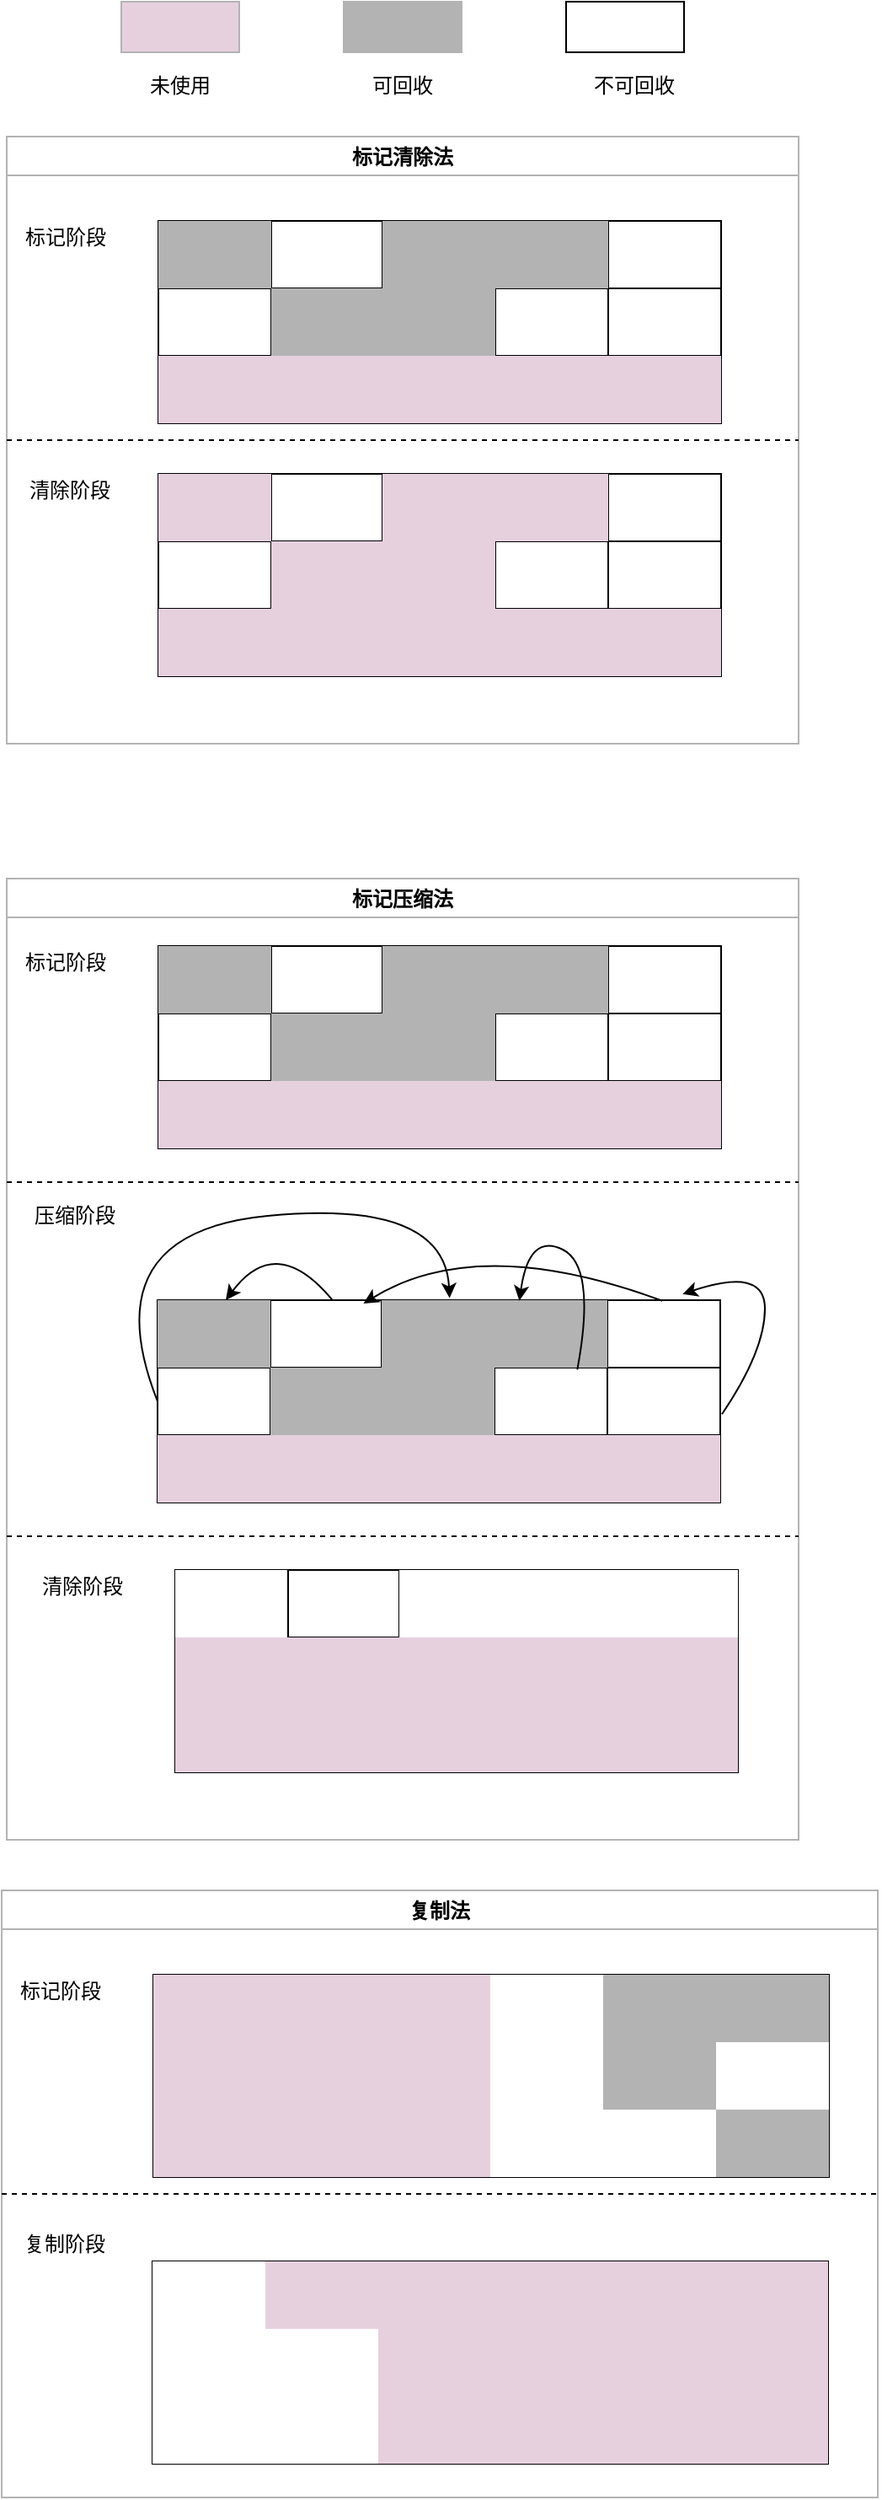 <mxfile version="15.1.3" type="device"><diagram id="C5RBs43oDa-KdzZeNtuy" name="Page-1"><mxGraphModel dx="1024" dy="601" grid="1" gridSize="10" guides="1" tooltips="1" connect="1" arrows="1" fold="1" page="1" pageScale="1" pageWidth="827" pageHeight="1169" background="#ffffff" math="0" shadow="0"><root><mxCell id="WIyWlLk6GJQsqaUBKTNV-0"/><mxCell id="WIyWlLk6GJQsqaUBKTNV-1" parent="WIyWlLk6GJQsqaUBKTNV-0"/><mxCell id="32UBckg7S76wPo5HPS39-0" value="" style="shape=table;html=1;whiteSpace=wrap;startSize=0;container=1;collapsible=0;childLayout=tableLayout;" parent="WIyWlLk6GJQsqaUBKTNV-1" vertex="1"><mxGeometry x="220" y="190" width="334" height="120" as="geometry"/></mxCell><mxCell id="32UBckg7S76wPo5HPS39-1" value="" style="shape=partialRectangle;html=1;whiteSpace=wrap;collapsible=0;dropTarget=0;pointerEvents=0;fillColor=none;top=0;left=0;bottom=0;right=0;points=[[0,0.5],[1,0.5]];portConstraint=eastwest;" parent="32UBckg7S76wPo5HPS39-0" vertex="1"><mxGeometry width="334" height="40" as="geometry"/></mxCell><mxCell id="32UBckg7S76wPo5HPS39-2" value="" style="shape=partialRectangle;html=1;whiteSpace=wrap;connectable=0;top=0;left=0;bottom=0;right=0;overflow=hidden;pointerEvents=1;strokeColor=#666666;fontColor=#333333;fillColor=#B3B3B3;" parent="32UBckg7S76wPo5HPS39-1" vertex="1"><mxGeometry width="67" height="40" as="geometry"/></mxCell><mxCell id="32UBckg7S76wPo5HPS39-3" value="" style="shape=partialRectangle;html=1;whiteSpace=wrap;connectable=0;fillColor=none;top=0;left=0;bottom=0;right=0;overflow=hidden;pointerEvents=1;" parent="32UBckg7S76wPo5HPS39-1" vertex="1"><mxGeometry x="67" width="66" height="40" as="geometry"/></mxCell><mxCell id="32UBckg7S76wPo5HPS39-4" value="" style="shape=partialRectangle;html=1;whiteSpace=wrap;connectable=0;top=0;left=0;bottom=0;right=0;overflow=hidden;pointerEvents=1;fillColor=#B3B3B3;" parent="32UBckg7S76wPo5HPS39-1" vertex="1"><mxGeometry x="133" width="67" height="40" as="geometry"/></mxCell><mxCell id="32UBckg7S76wPo5HPS39-30" style="shape=partialRectangle;html=1;whiteSpace=wrap;connectable=0;top=0;left=0;bottom=0;right=0;overflow=hidden;pointerEvents=1;fillColor=#B3B3B3;" parent="32UBckg7S76wPo5HPS39-1" vertex="1"><mxGeometry x="200" width="67" height="40" as="geometry"/></mxCell><mxCell id="32UBckg7S76wPo5HPS39-27" style="shape=partialRectangle;html=1;whiteSpace=wrap;connectable=0;fillColor=none;top=0;left=0;bottom=0;right=0;overflow=hidden;pointerEvents=1;" parent="32UBckg7S76wPo5HPS39-1" vertex="1"><mxGeometry x="267" width="67" height="40" as="geometry"/></mxCell><mxCell id="32UBckg7S76wPo5HPS39-5" value="" style="shape=partialRectangle;html=1;whiteSpace=wrap;collapsible=0;dropTarget=0;pointerEvents=0;fillColor=none;top=0;left=0;bottom=0;right=0;points=[[0,0.5],[1,0.5]];portConstraint=eastwest;" parent="32UBckg7S76wPo5HPS39-0" vertex="1"><mxGeometry y="40" width="334" height="40" as="geometry"/></mxCell><mxCell id="32UBckg7S76wPo5HPS39-6" value="" style="shape=partialRectangle;html=1;whiteSpace=wrap;connectable=0;fillColor=none;top=0;left=0;bottom=0;right=0;overflow=hidden;pointerEvents=1;" parent="32UBckg7S76wPo5HPS39-5" vertex="1"><mxGeometry width="67" height="40" as="geometry"/></mxCell><mxCell id="32UBckg7S76wPo5HPS39-7" value="" style="shape=partialRectangle;html=1;whiteSpace=wrap;connectable=0;top=0;left=0;bottom=0;right=0;overflow=hidden;pointerEvents=1;fillColor=#B3B3B3;" parent="32UBckg7S76wPo5HPS39-5" vertex="1"><mxGeometry x="67" width="66" height="40" as="geometry"/></mxCell><mxCell id="32UBckg7S76wPo5HPS39-8" value="" style="shape=partialRectangle;html=1;whiteSpace=wrap;connectable=0;top=0;left=0;bottom=0;right=0;overflow=hidden;pointerEvents=1;fillColor=#B3B3B3;" parent="32UBckg7S76wPo5HPS39-5" vertex="1"><mxGeometry x="133" width="67" height="40" as="geometry"/></mxCell><mxCell id="32UBckg7S76wPo5HPS39-31" style="shape=partialRectangle;html=1;whiteSpace=wrap;connectable=0;fillColor=none;top=0;left=0;bottom=0;right=0;overflow=hidden;pointerEvents=1;" parent="32UBckg7S76wPo5HPS39-5" vertex="1"><mxGeometry x="200" width="67" height="40" as="geometry"/></mxCell><mxCell id="32UBckg7S76wPo5HPS39-28" style="shape=partialRectangle;html=1;whiteSpace=wrap;connectable=0;fillColor=none;top=0;left=0;bottom=0;right=0;overflow=hidden;pointerEvents=1;" parent="32UBckg7S76wPo5HPS39-5" vertex="1"><mxGeometry x="267" width="67" height="40" as="geometry"/></mxCell><mxCell id="32UBckg7S76wPo5HPS39-9" value="" style="shape=partialRectangle;html=1;whiteSpace=wrap;collapsible=0;dropTarget=0;pointerEvents=0;fillColor=none;top=0;left=0;bottom=0;right=0;points=[[0,0.5],[1,0.5]];portConstraint=eastwest;" parent="32UBckg7S76wPo5HPS39-0" vertex="1"><mxGeometry y="80" width="334" height="40" as="geometry"/></mxCell><mxCell id="32UBckg7S76wPo5HPS39-10" value="" style="shape=partialRectangle;html=1;whiteSpace=wrap;connectable=0;top=0;left=0;bottom=0;right=0;overflow=hidden;pointerEvents=1;fillColor=#E6D0DE;" parent="32UBckg7S76wPo5HPS39-9" vertex="1"><mxGeometry width="67" height="40" as="geometry"/></mxCell><mxCell id="32UBckg7S76wPo5HPS39-11" value="" style="shape=partialRectangle;html=1;whiteSpace=wrap;connectable=0;top=0;left=0;bottom=0;right=0;overflow=hidden;pointerEvents=1;fillColor=#E6D0DE;" parent="32UBckg7S76wPo5HPS39-9" vertex="1"><mxGeometry x="67" width="66" height="40" as="geometry"/></mxCell><mxCell id="32UBckg7S76wPo5HPS39-12" value="" style="shape=partialRectangle;html=1;whiteSpace=wrap;connectable=0;top=0;left=0;bottom=0;right=0;overflow=hidden;pointerEvents=1;fillColor=#E6D0DE;" parent="32UBckg7S76wPo5HPS39-9" vertex="1"><mxGeometry x="133" width="67" height="40" as="geometry"/></mxCell><mxCell id="32UBckg7S76wPo5HPS39-32" style="shape=partialRectangle;html=1;whiteSpace=wrap;connectable=0;top=0;left=0;bottom=0;right=0;overflow=hidden;pointerEvents=1;fillColor=#E6D0DE;" parent="32UBckg7S76wPo5HPS39-9" vertex="1"><mxGeometry x="200" width="67" height="40" as="geometry"/></mxCell><mxCell id="32UBckg7S76wPo5HPS39-29" style="shape=partialRectangle;html=1;whiteSpace=wrap;connectable=0;top=0;left=0;bottom=0;right=0;overflow=hidden;pointerEvents=1;fillColor=#E6D0DE;" parent="32UBckg7S76wPo5HPS39-9" vertex="1"><mxGeometry x="267" width="67" height="40" as="geometry"/></mxCell><mxCell id="32UBckg7S76wPo5HPS39-40" value="" style="shape=table;html=1;whiteSpace=wrap;startSize=0;container=1;collapsible=0;childLayout=tableLayout;" parent="WIyWlLk6GJQsqaUBKTNV-1" vertex="1"><mxGeometry x="220" y="340" width="334" height="120" as="geometry"/></mxCell><mxCell id="32UBckg7S76wPo5HPS39-41" value="" style="shape=partialRectangle;html=1;whiteSpace=wrap;collapsible=0;dropTarget=0;pointerEvents=0;fillColor=none;top=0;left=0;bottom=0;right=0;points=[[0,0.5],[1,0.5]];portConstraint=eastwest;" parent="32UBckg7S76wPo5HPS39-40" vertex="1"><mxGeometry width="334" height="40" as="geometry"/></mxCell><mxCell id="32UBckg7S76wPo5HPS39-42" value="" style="shape=partialRectangle;html=1;whiteSpace=wrap;connectable=0;top=0;left=0;bottom=0;right=0;overflow=hidden;pointerEvents=1;strokeColor=#9673a6;fillColor=#E6D0DE;" parent="32UBckg7S76wPo5HPS39-41" vertex="1"><mxGeometry width="67" height="40" as="geometry"/></mxCell><mxCell id="32UBckg7S76wPo5HPS39-43" value="" style="shape=partialRectangle;html=1;whiteSpace=wrap;connectable=0;fillColor=none;top=0;left=0;bottom=0;right=0;overflow=hidden;pointerEvents=1;" parent="32UBckg7S76wPo5HPS39-41" vertex="1"><mxGeometry x="67" width="66" height="40" as="geometry"/></mxCell><mxCell id="32UBckg7S76wPo5HPS39-44" value="" style="shape=partialRectangle;html=1;whiteSpace=wrap;connectable=0;top=0;left=0;bottom=0;right=0;overflow=hidden;pointerEvents=1;strokeColor=#9673a6;fillColor=#E6D0DE;" parent="32UBckg7S76wPo5HPS39-41" vertex="1"><mxGeometry x="133" width="67" height="40" as="geometry"/></mxCell><mxCell id="32UBckg7S76wPo5HPS39-45" style="shape=partialRectangle;html=1;whiteSpace=wrap;connectable=0;top=0;left=0;bottom=0;right=0;overflow=hidden;pointerEvents=1;strokeColor=#9673a6;fillColor=#E6D0DE;" parent="32UBckg7S76wPo5HPS39-41" vertex="1"><mxGeometry x="200" width="67" height="40" as="geometry"/></mxCell><mxCell id="32UBckg7S76wPo5HPS39-46" style="shape=partialRectangle;html=1;whiteSpace=wrap;connectable=0;fillColor=none;top=0;left=0;bottom=0;right=0;overflow=hidden;pointerEvents=1;" parent="32UBckg7S76wPo5HPS39-41" vertex="1"><mxGeometry x="267" width="67" height="40" as="geometry"/></mxCell><mxCell id="32UBckg7S76wPo5HPS39-47" value="" style="shape=partialRectangle;html=1;whiteSpace=wrap;collapsible=0;dropTarget=0;pointerEvents=0;fillColor=none;top=0;left=0;bottom=0;right=0;points=[[0,0.5],[1,0.5]];portConstraint=eastwest;" parent="32UBckg7S76wPo5HPS39-40" vertex="1"><mxGeometry y="40" width="334" height="40" as="geometry"/></mxCell><mxCell id="32UBckg7S76wPo5HPS39-48" value="" style="shape=partialRectangle;html=1;whiteSpace=wrap;connectable=0;fillColor=none;top=0;left=0;bottom=0;right=0;overflow=hidden;pointerEvents=1;" parent="32UBckg7S76wPo5HPS39-47" vertex="1"><mxGeometry width="67" height="40" as="geometry"/></mxCell><mxCell id="32UBckg7S76wPo5HPS39-49" value="" style="shape=partialRectangle;html=1;whiteSpace=wrap;connectable=0;top=0;left=0;bottom=0;right=0;overflow=hidden;pointerEvents=1;strokeColor=#9673a6;fillColor=#E6D0DE;" parent="32UBckg7S76wPo5HPS39-47" vertex="1"><mxGeometry x="67" width="66" height="40" as="geometry"/></mxCell><mxCell id="32UBckg7S76wPo5HPS39-50" value="" style="shape=partialRectangle;html=1;whiteSpace=wrap;connectable=0;top=0;left=0;bottom=0;right=0;overflow=hidden;pointerEvents=1;strokeColor=#9673a6;fillColor=#E6D0DE;" parent="32UBckg7S76wPo5HPS39-47" vertex="1"><mxGeometry x="133" width="67" height="40" as="geometry"/></mxCell><mxCell id="32UBckg7S76wPo5HPS39-51" style="shape=partialRectangle;html=1;whiteSpace=wrap;connectable=0;fillColor=none;top=0;left=0;bottom=0;right=0;overflow=hidden;pointerEvents=1;" parent="32UBckg7S76wPo5HPS39-47" vertex="1"><mxGeometry x="200" width="67" height="40" as="geometry"/></mxCell><mxCell id="32UBckg7S76wPo5HPS39-52" style="shape=partialRectangle;html=1;whiteSpace=wrap;connectable=0;fillColor=none;top=0;left=0;bottom=0;right=0;overflow=hidden;pointerEvents=1;" parent="32UBckg7S76wPo5HPS39-47" vertex="1"><mxGeometry x="267" width="67" height="40" as="geometry"/></mxCell><mxCell id="32UBckg7S76wPo5HPS39-53" value="" style="shape=partialRectangle;html=1;whiteSpace=wrap;collapsible=0;dropTarget=0;pointerEvents=0;fillColor=none;top=0;left=0;bottom=0;right=0;points=[[0,0.5],[1,0.5]];portConstraint=eastwest;" parent="32UBckg7S76wPo5HPS39-40" vertex="1"><mxGeometry y="80" width="334" height="40" as="geometry"/></mxCell><mxCell id="32UBckg7S76wPo5HPS39-54" value="" style="shape=partialRectangle;html=1;whiteSpace=wrap;connectable=0;top=0;left=0;bottom=0;right=0;overflow=hidden;pointerEvents=1;fillColor=#E6D0DE;" parent="32UBckg7S76wPo5HPS39-53" vertex="1"><mxGeometry width="67" height="40" as="geometry"/></mxCell><mxCell id="32UBckg7S76wPo5HPS39-55" value="" style="shape=partialRectangle;html=1;whiteSpace=wrap;connectable=0;top=0;left=0;bottom=0;right=0;overflow=hidden;pointerEvents=1;fillColor=#E6D0DE;" parent="32UBckg7S76wPo5HPS39-53" vertex="1"><mxGeometry x="67" width="66" height="40" as="geometry"/></mxCell><mxCell id="32UBckg7S76wPo5HPS39-56" value="" style="shape=partialRectangle;html=1;whiteSpace=wrap;connectable=0;top=0;left=0;bottom=0;right=0;overflow=hidden;pointerEvents=1;fillColor=#E6D0DE;" parent="32UBckg7S76wPo5HPS39-53" vertex="1"><mxGeometry x="133" width="67" height="40" as="geometry"/></mxCell><mxCell id="32UBckg7S76wPo5HPS39-57" style="shape=partialRectangle;html=1;whiteSpace=wrap;connectable=0;top=0;left=0;bottom=0;right=0;overflow=hidden;pointerEvents=1;fillColor=#E6D0DE;" parent="32UBckg7S76wPo5HPS39-53" vertex="1"><mxGeometry x="200" width="67" height="40" as="geometry"/></mxCell><mxCell id="32UBckg7S76wPo5HPS39-58" style="shape=partialRectangle;html=1;whiteSpace=wrap;connectable=0;top=0;left=0;bottom=0;right=0;overflow=hidden;pointerEvents=1;fillColor=#E6D0DE;" parent="32UBckg7S76wPo5HPS39-53" vertex="1"><mxGeometry x="267" width="67" height="40" as="geometry"/></mxCell><mxCell id="32UBckg7S76wPo5HPS39-65" value="标记阶段" style="text;html=1;strokeColor=none;fillColor=none;align=center;verticalAlign=middle;whiteSpace=wrap;rounded=0;" parent="WIyWlLk6GJQsqaUBKTNV-1" vertex="1"><mxGeometry x="140" y="190" width="50" height="20" as="geometry"/></mxCell><mxCell id="32UBckg7S76wPo5HPS39-66" value="清除阶段" style="text;html=1;strokeColor=none;fillColor=none;align=center;verticalAlign=middle;whiteSpace=wrap;rounded=0;" parent="WIyWlLk6GJQsqaUBKTNV-1" vertex="1"><mxGeometry x="140" y="340" width="55" height="20" as="geometry"/></mxCell><mxCell id="32UBckg7S76wPo5HPS39-67" value="标记清除法" style="swimlane;strokeColor=#B3B3B3;fillColor=#FFFFFF;" parent="WIyWlLk6GJQsqaUBKTNV-1" vertex="1"><mxGeometry x="130" y="140" width="470" height="360" as="geometry"/></mxCell><mxCell id="32UBckg7S76wPo5HPS39-74" value="" style="rounded=0;whiteSpace=wrap;html=1;strokeColor=#B3B3B3;fillColor=#E6D0DE;" parent="WIyWlLk6GJQsqaUBKTNV-1" vertex="1"><mxGeometry x="198" y="60" width="70" height="30" as="geometry"/></mxCell><mxCell id="32UBckg7S76wPo5HPS39-75" value="未使用" style="text;html=1;strokeColor=none;fillColor=none;align=center;verticalAlign=middle;whiteSpace=wrap;rounded=0;" parent="WIyWlLk6GJQsqaUBKTNV-1" vertex="1"><mxGeometry x="213" y="100" width="40" height="20" as="geometry"/></mxCell><mxCell id="32UBckg7S76wPo5HPS39-76" value="" style="rounded=0;whiteSpace=wrap;html=1;strokeColor=#B3B3B3;fillColor=#B3B3B3;" parent="WIyWlLk6GJQsqaUBKTNV-1" vertex="1"><mxGeometry x="330" y="60" width="70" height="30" as="geometry"/></mxCell><mxCell id="32UBckg7S76wPo5HPS39-77" value="可回收" style="text;html=1;strokeColor=none;fillColor=none;align=center;verticalAlign=middle;whiteSpace=wrap;rounded=0;" parent="WIyWlLk6GJQsqaUBKTNV-1" vertex="1"><mxGeometry x="345" y="100" width="40" height="20" as="geometry"/></mxCell><mxCell id="32UBckg7S76wPo5HPS39-78" value="" style="rounded=0;whiteSpace=wrap;html=1;" parent="WIyWlLk6GJQsqaUBKTNV-1" vertex="1"><mxGeometry x="462" y="60" width="70" height="30" as="geometry"/></mxCell><mxCell id="32UBckg7S76wPo5HPS39-79" value="不可回收" style="text;html=1;strokeColor=none;fillColor=none;align=center;verticalAlign=middle;whiteSpace=wrap;rounded=0;" parent="WIyWlLk6GJQsqaUBKTNV-1" vertex="1"><mxGeometry x="477" y="100" width="51" height="20" as="geometry"/></mxCell><mxCell id="32UBckg7S76wPo5HPS39-80" value="" style="endArrow=none;dashed=1;html=1;exitX=0;exitY=0.5;exitDx=0;exitDy=0;entryX=1;entryY=0.5;entryDx=0;entryDy=0;" parent="WIyWlLk6GJQsqaUBKTNV-1" source="32UBckg7S76wPo5HPS39-67" target="32UBckg7S76wPo5HPS39-67" edge="1"><mxGeometry width="50" height="50" relative="1" as="geometry"><mxPoint x="390" y="310" as="sourcePoint"/><mxPoint x="440" y="260" as="targetPoint"/></mxGeometry></mxCell><mxCell id="32UBckg7S76wPo5HPS39-81" value="" style="shape=table;html=1;whiteSpace=wrap;startSize=0;container=1;collapsible=0;childLayout=tableLayout;" parent="WIyWlLk6GJQsqaUBKTNV-1" vertex="1"><mxGeometry x="220" y="620" width="334" height="120" as="geometry"/></mxCell><mxCell id="32UBckg7S76wPo5HPS39-82" value="" style="shape=partialRectangle;html=1;whiteSpace=wrap;collapsible=0;dropTarget=0;pointerEvents=0;fillColor=none;top=0;left=0;bottom=0;right=0;points=[[0,0.5],[1,0.5]];portConstraint=eastwest;" parent="32UBckg7S76wPo5HPS39-81" vertex="1"><mxGeometry width="334" height="40" as="geometry"/></mxCell><mxCell id="32UBckg7S76wPo5HPS39-83" value="" style="shape=partialRectangle;html=1;whiteSpace=wrap;connectable=0;top=0;left=0;bottom=0;right=0;overflow=hidden;pointerEvents=1;strokeColor=#666666;fontColor=#333333;fillColor=#B3B3B3;" parent="32UBckg7S76wPo5HPS39-82" vertex="1"><mxGeometry width="67" height="40" as="geometry"/></mxCell><mxCell id="32UBckg7S76wPo5HPS39-84" value="" style="shape=partialRectangle;html=1;whiteSpace=wrap;connectable=0;fillColor=none;top=0;left=0;bottom=0;right=0;overflow=hidden;pointerEvents=1;" parent="32UBckg7S76wPo5HPS39-82" vertex="1"><mxGeometry x="67" width="66" height="40" as="geometry"/></mxCell><mxCell id="32UBckg7S76wPo5HPS39-85" value="" style="shape=partialRectangle;html=1;whiteSpace=wrap;connectable=0;top=0;left=0;bottom=0;right=0;overflow=hidden;pointerEvents=1;fillColor=#B3B3B3;" parent="32UBckg7S76wPo5HPS39-82" vertex="1"><mxGeometry x="133" width="67" height="40" as="geometry"/></mxCell><mxCell id="32UBckg7S76wPo5HPS39-86" style="shape=partialRectangle;html=1;whiteSpace=wrap;connectable=0;top=0;left=0;bottom=0;right=0;overflow=hidden;pointerEvents=1;fillColor=#B3B3B3;" parent="32UBckg7S76wPo5HPS39-82" vertex="1"><mxGeometry x="200" width="67" height="40" as="geometry"/></mxCell><mxCell id="32UBckg7S76wPo5HPS39-87" style="shape=partialRectangle;html=1;whiteSpace=wrap;connectable=0;fillColor=none;top=0;left=0;bottom=0;right=0;overflow=hidden;pointerEvents=1;" parent="32UBckg7S76wPo5HPS39-82" vertex="1"><mxGeometry x="267" width="67" height="40" as="geometry"/></mxCell><mxCell id="32UBckg7S76wPo5HPS39-88" value="" style="shape=partialRectangle;html=1;whiteSpace=wrap;collapsible=0;dropTarget=0;pointerEvents=0;fillColor=none;top=0;left=0;bottom=0;right=0;points=[[0,0.5],[1,0.5]];portConstraint=eastwest;" parent="32UBckg7S76wPo5HPS39-81" vertex="1"><mxGeometry y="40" width="334" height="40" as="geometry"/></mxCell><mxCell id="32UBckg7S76wPo5HPS39-89" value="" style="shape=partialRectangle;html=1;whiteSpace=wrap;connectable=0;fillColor=none;top=0;left=0;bottom=0;right=0;overflow=hidden;pointerEvents=1;" parent="32UBckg7S76wPo5HPS39-88" vertex="1"><mxGeometry width="67" height="40" as="geometry"/></mxCell><mxCell id="32UBckg7S76wPo5HPS39-90" value="" style="shape=partialRectangle;html=1;whiteSpace=wrap;connectable=0;top=0;left=0;bottom=0;right=0;overflow=hidden;pointerEvents=1;fillColor=#B3B3B3;" parent="32UBckg7S76wPo5HPS39-88" vertex="1"><mxGeometry x="67" width="66" height="40" as="geometry"/></mxCell><mxCell id="32UBckg7S76wPo5HPS39-91" value="" style="shape=partialRectangle;html=1;whiteSpace=wrap;connectable=0;top=0;left=0;bottom=0;right=0;overflow=hidden;pointerEvents=1;fillColor=#B3B3B3;" parent="32UBckg7S76wPo5HPS39-88" vertex="1"><mxGeometry x="133" width="67" height="40" as="geometry"/></mxCell><mxCell id="32UBckg7S76wPo5HPS39-92" style="shape=partialRectangle;html=1;whiteSpace=wrap;connectable=0;fillColor=none;top=0;left=0;bottom=0;right=0;overflow=hidden;pointerEvents=1;" parent="32UBckg7S76wPo5HPS39-88" vertex="1"><mxGeometry x="200" width="67" height="40" as="geometry"/></mxCell><mxCell id="32UBckg7S76wPo5HPS39-93" style="shape=partialRectangle;html=1;whiteSpace=wrap;connectable=0;fillColor=none;top=0;left=0;bottom=0;right=0;overflow=hidden;pointerEvents=1;" parent="32UBckg7S76wPo5HPS39-88" vertex="1"><mxGeometry x="267" width="67" height="40" as="geometry"/></mxCell><mxCell id="32UBckg7S76wPo5HPS39-94" value="" style="shape=partialRectangle;html=1;whiteSpace=wrap;collapsible=0;dropTarget=0;pointerEvents=0;fillColor=none;top=0;left=0;bottom=0;right=0;points=[[0,0.5],[1,0.5]];portConstraint=eastwest;" parent="32UBckg7S76wPo5HPS39-81" vertex="1"><mxGeometry y="80" width="334" height="40" as="geometry"/></mxCell><mxCell id="32UBckg7S76wPo5HPS39-95" value="" style="shape=partialRectangle;html=1;whiteSpace=wrap;connectable=0;top=0;left=0;bottom=0;right=0;overflow=hidden;pointerEvents=1;fillColor=#E6D0DE;" parent="32UBckg7S76wPo5HPS39-94" vertex="1"><mxGeometry width="67" height="40" as="geometry"/></mxCell><mxCell id="32UBckg7S76wPo5HPS39-96" value="" style="shape=partialRectangle;html=1;whiteSpace=wrap;connectable=0;top=0;left=0;bottom=0;right=0;overflow=hidden;pointerEvents=1;fillColor=#E6D0DE;" parent="32UBckg7S76wPo5HPS39-94" vertex="1"><mxGeometry x="67" width="66" height="40" as="geometry"/></mxCell><mxCell id="32UBckg7S76wPo5HPS39-97" value="" style="shape=partialRectangle;html=1;whiteSpace=wrap;connectable=0;top=0;left=0;bottom=0;right=0;overflow=hidden;pointerEvents=1;fillColor=#E6D0DE;" parent="32UBckg7S76wPo5HPS39-94" vertex="1"><mxGeometry x="133" width="67" height="40" as="geometry"/></mxCell><mxCell id="32UBckg7S76wPo5HPS39-98" style="shape=partialRectangle;html=1;whiteSpace=wrap;connectable=0;top=0;left=0;bottom=0;right=0;overflow=hidden;pointerEvents=1;fillColor=#E6D0DE;" parent="32UBckg7S76wPo5HPS39-94" vertex="1"><mxGeometry x="200" width="67" height="40" as="geometry"/></mxCell><mxCell id="32UBckg7S76wPo5HPS39-99" style="shape=partialRectangle;html=1;whiteSpace=wrap;connectable=0;top=0;left=0;bottom=0;right=0;overflow=hidden;pointerEvents=1;fillColor=#E6D0DE;" parent="32UBckg7S76wPo5HPS39-94" vertex="1"><mxGeometry x="267" width="67" height="40" as="geometry"/></mxCell><mxCell id="32UBckg7S76wPo5HPS39-119" value="标记阶段" style="text;html=1;strokeColor=none;fillColor=none;align=center;verticalAlign=middle;whiteSpace=wrap;rounded=0;" parent="WIyWlLk6GJQsqaUBKTNV-1" vertex="1"><mxGeometry x="140" y="620" width="50" height="20" as="geometry"/></mxCell><mxCell id="32UBckg7S76wPo5HPS39-121" value="标记压缩法" style="swimlane;strokeColor=#B3B3B3;fillColor=#FFFFFF;" parent="WIyWlLk6GJQsqaUBKTNV-1" vertex="1"><mxGeometry x="130" y="580" width="470" height="570" as="geometry"/></mxCell><mxCell id="32UBckg7S76wPo5HPS39-120" value="压缩阶段" style="text;html=1;strokeColor=none;fillColor=none;align=center;verticalAlign=middle;whiteSpace=wrap;rounded=0;" parent="32UBckg7S76wPo5HPS39-121" vertex="1"><mxGeometry x="13" y="190" width="55" height="20" as="geometry"/></mxCell><mxCell id="32UBckg7S76wPo5HPS39-123" value="" style="shape=table;html=1;whiteSpace=wrap;startSize=0;container=1;collapsible=0;childLayout=tableLayout;" parent="32UBckg7S76wPo5HPS39-121" vertex="1"><mxGeometry x="89.5" y="250" width="334" height="120" as="geometry"/></mxCell><mxCell id="32UBckg7S76wPo5HPS39-124" value="" style="shape=partialRectangle;html=1;whiteSpace=wrap;collapsible=0;dropTarget=0;pointerEvents=0;fillColor=none;top=0;left=0;bottom=0;right=0;points=[[0,0.5],[1,0.5]];portConstraint=eastwest;" parent="32UBckg7S76wPo5HPS39-123" vertex="1"><mxGeometry width="334" height="40" as="geometry"/></mxCell><mxCell id="32UBckg7S76wPo5HPS39-125" value="" style="shape=partialRectangle;html=1;whiteSpace=wrap;connectable=0;top=0;left=0;bottom=0;right=0;overflow=hidden;pointerEvents=1;strokeColor=#666666;fontColor=#333333;fillColor=#B3B3B3;" parent="32UBckg7S76wPo5HPS39-124" vertex="1"><mxGeometry width="67" height="40" as="geometry"/></mxCell><mxCell id="32UBckg7S76wPo5HPS39-126" value="" style="shape=partialRectangle;html=1;whiteSpace=wrap;connectable=0;fillColor=none;top=0;left=0;bottom=0;right=0;overflow=hidden;pointerEvents=1;" parent="32UBckg7S76wPo5HPS39-124" vertex="1"><mxGeometry x="67" width="66" height="40" as="geometry"/></mxCell><mxCell id="32UBckg7S76wPo5HPS39-127" value="" style="shape=partialRectangle;html=1;whiteSpace=wrap;connectable=0;top=0;left=0;bottom=0;right=0;overflow=hidden;pointerEvents=1;fillColor=#B3B3B3;" parent="32UBckg7S76wPo5HPS39-124" vertex="1"><mxGeometry x="133" width="67" height="40" as="geometry"/></mxCell><mxCell id="32UBckg7S76wPo5HPS39-128" style="shape=partialRectangle;html=1;whiteSpace=wrap;connectable=0;top=0;left=0;bottom=0;right=0;overflow=hidden;pointerEvents=1;fillColor=#B3B3B3;" parent="32UBckg7S76wPo5HPS39-124" vertex="1"><mxGeometry x="200" width="67" height="40" as="geometry"/></mxCell><mxCell id="32UBckg7S76wPo5HPS39-129" style="shape=partialRectangle;html=1;whiteSpace=wrap;connectable=0;fillColor=none;top=0;left=0;bottom=0;right=0;overflow=hidden;pointerEvents=1;" parent="32UBckg7S76wPo5HPS39-124" vertex="1"><mxGeometry x="267" width="67" height="40" as="geometry"/></mxCell><mxCell id="32UBckg7S76wPo5HPS39-130" value="" style="shape=partialRectangle;html=1;whiteSpace=wrap;collapsible=0;dropTarget=0;pointerEvents=0;fillColor=none;top=0;left=0;bottom=0;right=0;points=[[0,0.5],[1,0.5]];portConstraint=eastwest;" parent="32UBckg7S76wPo5HPS39-123" vertex="1"><mxGeometry y="40" width="334" height="40" as="geometry"/></mxCell><mxCell id="32UBckg7S76wPo5HPS39-131" value="" style="shape=partialRectangle;html=1;whiteSpace=wrap;connectable=0;fillColor=none;top=0;left=0;bottom=0;right=0;overflow=hidden;pointerEvents=1;" parent="32UBckg7S76wPo5HPS39-130" vertex="1"><mxGeometry width="67" height="40" as="geometry"/></mxCell><mxCell id="32UBckg7S76wPo5HPS39-132" value="" style="shape=partialRectangle;html=1;whiteSpace=wrap;connectable=0;top=0;left=0;bottom=0;right=0;overflow=hidden;pointerEvents=1;fillColor=#B3B3B3;" parent="32UBckg7S76wPo5HPS39-130" vertex="1"><mxGeometry x="67" width="66" height="40" as="geometry"/></mxCell><mxCell id="32UBckg7S76wPo5HPS39-133" value="" style="shape=partialRectangle;html=1;whiteSpace=wrap;connectable=0;top=0;left=0;bottom=0;right=0;overflow=hidden;pointerEvents=1;fillColor=#B3B3B3;" parent="32UBckg7S76wPo5HPS39-130" vertex="1"><mxGeometry x="133" width="67" height="40" as="geometry"/></mxCell><mxCell id="32UBckg7S76wPo5HPS39-134" style="shape=partialRectangle;html=1;whiteSpace=wrap;connectable=0;fillColor=none;top=0;left=0;bottom=0;right=0;overflow=hidden;pointerEvents=1;" parent="32UBckg7S76wPo5HPS39-130" vertex="1"><mxGeometry x="200" width="67" height="40" as="geometry"/></mxCell><mxCell id="32UBckg7S76wPo5HPS39-135" style="shape=partialRectangle;html=1;whiteSpace=wrap;connectable=0;fillColor=none;top=0;left=0;bottom=0;right=0;overflow=hidden;pointerEvents=1;" parent="32UBckg7S76wPo5HPS39-130" vertex="1"><mxGeometry x="267" width="67" height="40" as="geometry"/></mxCell><mxCell id="32UBckg7S76wPo5HPS39-136" value="" style="shape=partialRectangle;html=1;whiteSpace=wrap;collapsible=0;dropTarget=0;pointerEvents=0;fillColor=none;top=0;left=0;bottom=0;right=0;points=[[0,0.5],[1,0.5]];portConstraint=eastwest;" parent="32UBckg7S76wPo5HPS39-123" vertex="1"><mxGeometry y="80" width="334" height="40" as="geometry"/></mxCell><mxCell id="32UBckg7S76wPo5HPS39-137" value="" style="shape=partialRectangle;html=1;whiteSpace=wrap;connectable=0;top=0;left=0;bottom=0;right=0;overflow=hidden;pointerEvents=1;fillColor=#E6D0DE;" parent="32UBckg7S76wPo5HPS39-136" vertex="1"><mxGeometry width="67" height="40" as="geometry"/></mxCell><mxCell id="32UBckg7S76wPo5HPS39-138" value="" style="shape=partialRectangle;html=1;whiteSpace=wrap;connectable=0;top=0;left=0;bottom=0;right=0;overflow=hidden;pointerEvents=1;fillColor=#E6D0DE;" parent="32UBckg7S76wPo5HPS39-136" vertex="1"><mxGeometry x="67" width="66" height="40" as="geometry"/></mxCell><mxCell id="32UBckg7S76wPo5HPS39-139" value="" style="shape=partialRectangle;html=1;whiteSpace=wrap;connectable=0;top=0;left=0;bottom=0;right=0;overflow=hidden;pointerEvents=1;fillColor=#E6D0DE;" parent="32UBckg7S76wPo5HPS39-136" vertex="1"><mxGeometry x="133" width="67" height="40" as="geometry"/></mxCell><mxCell id="32UBckg7S76wPo5HPS39-140" style="shape=partialRectangle;html=1;whiteSpace=wrap;connectable=0;top=0;left=0;bottom=0;right=0;overflow=hidden;pointerEvents=1;fillColor=#E6D0DE;" parent="32UBckg7S76wPo5HPS39-136" vertex="1"><mxGeometry x="200" width="67" height="40" as="geometry"/></mxCell><mxCell id="32UBckg7S76wPo5HPS39-141" style="shape=partialRectangle;html=1;whiteSpace=wrap;connectable=0;top=0;left=0;bottom=0;right=0;overflow=hidden;pointerEvents=1;fillColor=#E6D0DE;" parent="32UBckg7S76wPo5HPS39-136" vertex="1"><mxGeometry x="267" width="67" height="40" as="geometry"/></mxCell><mxCell id="32UBckg7S76wPo5HPS39-143" value="" style="curved=1;endArrow=classic;html=1;exitX=0.897;exitY=0.01;exitDx=0;exitDy=0;exitPerimeter=0;entryX=0.366;entryY=0.05;entryDx=0;entryDy=0;entryPerimeter=0;" parent="32UBckg7S76wPo5HPS39-123" source="32UBckg7S76wPo5HPS39-124" target="32UBckg7S76wPo5HPS39-124" edge="1"><mxGeometry width="50" height="50" relative="1" as="geometry"><mxPoint x="113.54" y="9.6" as="sourcePoint"/><mxPoint x="110.5" y="-4" as="targetPoint"/><Array as="points"><mxPoint x="190.5" y="-40"/></Array></mxGeometry></mxCell><mxCell id="32UBckg7S76wPo5HPS39-144" value="" style="curved=1;endArrow=classic;html=1;exitX=0;exitY=0.5;exitDx=0;exitDy=0;entryX=0.519;entryY=-0.03;entryDx=0;entryDy=0;entryPerimeter=0;" parent="32UBckg7S76wPo5HPS39-123" source="32UBckg7S76wPo5HPS39-130" target="32UBckg7S76wPo5HPS39-124" edge="1"><mxGeometry width="50" height="50" relative="1" as="geometry"><mxPoint x="170.5" y="-10" as="sourcePoint"/><mxPoint x="220.5" y="-60" as="targetPoint"/><Array as="points"><mxPoint x="-39.5" y="-40"/><mxPoint x="170.5" y="-60"/></Array></mxGeometry></mxCell><mxCell id="32UBckg7S76wPo5HPS39-145" value="" style="curved=1;endArrow=classic;html=1;exitX=0.746;exitY=0.03;exitDx=0;exitDy=0;exitPerimeter=0;entryX=0.643;entryY=0.01;entryDx=0;entryDy=0;entryPerimeter=0;" parent="32UBckg7S76wPo5HPS39-123" source="32UBckg7S76wPo5HPS39-130" target="32UBckg7S76wPo5HPS39-124" edge="1"><mxGeometry width="50" height="50" relative="1" as="geometry"><mxPoint x="170.5" y="-10" as="sourcePoint"/><mxPoint x="220.5" y="-60" as="targetPoint"/><Array as="points"><mxPoint x="260.5" y="-20"/><mxPoint x="220.5" y="-40"/></Array></mxGeometry></mxCell><mxCell id="32UBckg7S76wPo5HPS39-146" value="" style="curved=1;endArrow=classic;html=1;exitX=1.003;exitY=0.69;exitDx=0;exitDy=0;exitPerimeter=0;entryX=0.933;entryY=-0.09;entryDx=0;entryDy=0;entryPerimeter=0;" parent="32UBckg7S76wPo5HPS39-123" source="32UBckg7S76wPo5HPS39-130" target="32UBckg7S76wPo5HPS39-124" edge="1"><mxGeometry width="50" height="50" relative="1" as="geometry"><mxPoint x="170.5" y="-10" as="sourcePoint"/><mxPoint x="220.5" y="-60" as="targetPoint"/><Array as="points"><mxPoint x="360.5" y="30"/><mxPoint x="360.5" y="-20"/></Array></mxGeometry></mxCell><mxCell id="32UBckg7S76wPo5HPS39-148" value="" style="shape=table;html=1;whiteSpace=wrap;startSize=0;container=1;collapsible=0;childLayout=tableLayout;" parent="32UBckg7S76wPo5HPS39-121" vertex="1"><mxGeometry x="100" y="410" width="334" height="120" as="geometry"/></mxCell><mxCell id="32UBckg7S76wPo5HPS39-149" value="" style="shape=partialRectangle;html=1;whiteSpace=wrap;collapsible=0;dropTarget=0;pointerEvents=0;fillColor=none;top=0;left=0;bottom=0;right=0;points=[[0,0.5],[1,0.5]];portConstraint=eastwest;" parent="32UBckg7S76wPo5HPS39-148" vertex="1"><mxGeometry width="334" height="40" as="geometry"/></mxCell><mxCell id="32UBckg7S76wPo5HPS39-150" value="" style="shape=partialRectangle;html=1;whiteSpace=wrap;connectable=0;top=0;left=0;bottom=0;right=0;overflow=hidden;pointerEvents=1;strokeColor=#666666;fontColor=#333333;fillColor=#FFFFFF;" parent="32UBckg7S76wPo5HPS39-149" vertex="1"><mxGeometry width="67" height="40" as="geometry"/></mxCell><mxCell id="32UBckg7S76wPo5HPS39-151" value="" style="shape=partialRectangle;html=1;whiteSpace=wrap;connectable=1;top=1;left=1;bottom=1;right=1;overflow=hidden;pointerEvents=1;fillColor=#FFFFFF;" parent="32UBckg7S76wPo5HPS39-149" vertex="1"><mxGeometry x="67" width="66" height="40" as="geometry"/></mxCell><mxCell id="32UBckg7S76wPo5HPS39-152" value="" style="shape=partialRectangle;html=1;whiteSpace=wrap;connectable=0;top=0;left=0;bottom=0;right=0;overflow=hidden;pointerEvents=1;fillColor=#FFFFFF;" parent="32UBckg7S76wPo5HPS39-149" vertex="1"><mxGeometry x="133" width="67" height="40" as="geometry"/></mxCell><mxCell id="32UBckg7S76wPo5HPS39-153" style="shape=partialRectangle;html=1;whiteSpace=wrap;connectable=0;top=0;left=0;bottom=0;right=0;overflow=hidden;pointerEvents=1;fillColor=#FFFFFF;" parent="32UBckg7S76wPo5HPS39-149" vertex="1"><mxGeometry x="200" width="67" height="40" as="geometry"/></mxCell><mxCell id="32UBckg7S76wPo5HPS39-154" style="shape=partialRectangle;html=1;whiteSpace=wrap;connectable=0;top=0;left=0;bottom=0;right=0;overflow=hidden;pointerEvents=1;fillColor=#FFFFFF;" parent="32UBckg7S76wPo5HPS39-149" vertex="1"><mxGeometry x="267" width="67" height="40" as="geometry"/></mxCell><mxCell id="32UBckg7S76wPo5HPS39-155" value="" style="shape=partialRectangle;html=1;whiteSpace=wrap;collapsible=0;dropTarget=0;pointerEvents=0;fillColor=none;top=0;left=0;bottom=0;right=0;points=[[0,0.5],[1,0.5]];portConstraint=eastwest;" parent="32UBckg7S76wPo5HPS39-148" vertex="1"><mxGeometry y="40" width="334" height="40" as="geometry"/></mxCell><mxCell id="32UBckg7S76wPo5HPS39-156" value="" style="shape=partialRectangle;html=1;whiteSpace=wrap;connectable=0;top=0;left=0;bottom=0;right=0;overflow=hidden;pointerEvents=1;fillColor=#E6D0DE;" parent="32UBckg7S76wPo5HPS39-155" vertex="1"><mxGeometry width="67" height="40" as="geometry"/></mxCell><mxCell id="32UBckg7S76wPo5HPS39-157" value="" style="shape=partialRectangle;html=1;whiteSpace=wrap;connectable=0;top=0;left=0;bottom=0;right=0;overflow=hidden;pointerEvents=1;fillColor=#E6D0DE;" parent="32UBckg7S76wPo5HPS39-155" vertex="1"><mxGeometry x="67" width="66" height="40" as="geometry"/></mxCell><mxCell id="32UBckg7S76wPo5HPS39-158" value="" style="shape=partialRectangle;html=1;whiteSpace=wrap;connectable=0;top=0;left=0;bottom=0;right=0;overflow=hidden;pointerEvents=1;fillColor=#E6D0DE;" parent="32UBckg7S76wPo5HPS39-155" vertex="1"><mxGeometry x="133" width="67" height="40" as="geometry"/></mxCell><mxCell id="32UBckg7S76wPo5HPS39-159" style="shape=partialRectangle;html=1;whiteSpace=wrap;connectable=0;top=0;left=0;bottom=0;right=0;overflow=hidden;pointerEvents=1;fillColor=#E6D0DE;" parent="32UBckg7S76wPo5HPS39-155" vertex="1"><mxGeometry x="200" width="67" height="40" as="geometry"/></mxCell><mxCell id="32UBckg7S76wPo5HPS39-160" style="shape=partialRectangle;html=1;whiteSpace=wrap;connectable=0;top=0;left=0;bottom=0;right=0;overflow=hidden;pointerEvents=1;fillColor=#E6D0DE;" parent="32UBckg7S76wPo5HPS39-155" vertex="1"><mxGeometry x="267" width="67" height="40" as="geometry"/></mxCell><mxCell id="32UBckg7S76wPo5HPS39-161" value="" style="shape=partialRectangle;html=1;whiteSpace=wrap;collapsible=0;dropTarget=0;pointerEvents=0;fillColor=none;top=0;left=0;bottom=0;right=0;points=[[0,0.5],[1,0.5]];portConstraint=eastwest;" parent="32UBckg7S76wPo5HPS39-148" vertex="1"><mxGeometry y="80" width="334" height="40" as="geometry"/></mxCell><mxCell id="32UBckg7S76wPo5HPS39-162" value="" style="shape=partialRectangle;html=1;whiteSpace=wrap;connectable=0;top=0;left=0;bottom=0;right=0;overflow=hidden;pointerEvents=1;fillColor=#E6D0DE;" parent="32UBckg7S76wPo5HPS39-161" vertex="1"><mxGeometry width="67" height="40" as="geometry"/></mxCell><mxCell id="32UBckg7S76wPo5HPS39-163" value="" style="shape=partialRectangle;html=1;whiteSpace=wrap;connectable=0;top=0;left=0;bottom=0;right=0;overflow=hidden;pointerEvents=1;fillColor=#E6D0DE;" parent="32UBckg7S76wPo5HPS39-161" vertex="1"><mxGeometry x="67" width="66" height="40" as="geometry"/></mxCell><mxCell id="32UBckg7S76wPo5HPS39-164" value="" style="shape=partialRectangle;html=1;whiteSpace=wrap;connectable=0;top=0;left=0;bottom=0;right=0;overflow=hidden;pointerEvents=1;fillColor=#E6D0DE;" parent="32UBckg7S76wPo5HPS39-161" vertex="1"><mxGeometry x="133" width="67" height="40" as="geometry"/></mxCell><mxCell id="32UBckg7S76wPo5HPS39-165" style="shape=partialRectangle;html=1;whiteSpace=wrap;connectable=0;top=0;left=0;bottom=0;right=0;overflow=hidden;pointerEvents=1;fillColor=#E6D0DE;" parent="32UBckg7S76wPo5HPS39-161" vertex="1"><mxGeometry x="200" width="67" height="40" as="geometry"/></mxCell><mxCell id="32UBckg7S76wPo5HPS39-166" style="shape=partialRectangle;html=1;whiteSpace=wrap;connectable=0;top=0;left=0;bottom=0;right=0;overflow=hidden;pointerEvents=1;fillColor=#E6D0DE;" parent="32UBckg7S76wPo5HPS39-161" vertex="1"><mxGeometry x="267" width="67" height="40" as="geometry"/></mxCell><mxCell id="32UBckg7S76wPo5HPS39-167" value="清除阶段" style="text;html=1;strokeColor=none;fillColor=none;align=center;verticalAlign=middle;whiteSpace=wrap;rounded=0;" parent="32UBckg7S76wPo5HPS39-121" vertex="1"><mxGeometry x="20" y="410" width="50" height="20" as="geometry"/></mxCell><mxCell id="32UBckg7S76wPo5HPS39-122" value="" style="endArrow=none;dashed=1;html=1;" parent="WIyWlLk6GJQsqaUBKTNV-1" edge="1"><mxGeometry width="50" height="50" relative="1" as="geometry"><mxPoint x="130" y="760" as="sourcePoint"/><mxPoint x="600" y="760" as="targetPoint"/></mxGeometry></mxCell><mxCell id="32UBckg7S76wPo5HPS39-142" value="" style="curved=1;endArrow=classic;html=1;exitX=0.31;exitY=-0.01;exitDx=0;exitDy=0;exitPerimeter=0;" parent="WIyWlLk6GJQsqaUBKTNV-1" source="32UBckg7S76wPo5HPS39-124" edge="1"><mxGeometry width="50" height="50" relative="1" as="geometry"><mxPoint x="390" y="820" as="sourcePoint"/><mxPoint x="260" y="830" as="targetPoint"/><Array as="points"><mxPoint x="290" y="790"/></Array></mxGeometry></mxCell><mxCell id="32UBckg7S76wPo5HPS39-147" value="" style="endArrow=none;dashed=1;html=1;" parent="WIyWlLk6GJQsqaUBKTNV-1" edge="1"><mxGeometry width="50" height="50" relative="1" as="geometry"><mxPoint x="130" y="970" as="sourcePoint"/><mxPoint x="600" y="970" as="targetPoint"/></mxGeometry></mxCell><mxCell id="B_R1nb3SFWpDoBvC9bIF-0" value="" style="shape=table;html=1;whiteSpace=wrap;startSize=0;container=1;collapsible=0;childLayout=tableLayout;" parent="WIyWlLk6GJQsqaUBKTNV-1" vertex="1"><mxGeometry x="217" y="1230" width="401" height="120" as="geometry"/></mxCell><mxCell id="B_R1nb3SFWpDoBvC9bIF-1" value="" style="shape=partialRectangle;html=1;whiteSpace=wrap;collapsible=0;dropTarget=0;pointerEvents=0;fillColor=none;top=0;left=0;bottom=0;right=0;points=[[0,0.5],[1,0.5]];portConstraint=eastwest;" parent="B_R1nb3SFWpDoBvC9bIF-0" vertex="1"><mxGeometry width="401" height="40" as="geometry"/></mxCell><mxCell id="B_R1nb3SFWpDoBvC9bIF-2" style="shape=partialRectangle;html=1;whiteSpace=wrap;connectable=0;top=0;left=0;bottom=0;right=0;overflow=hidden;pointerEvents=1;strokeColor=#9673a6;fillColor=#E6D0DE;" parent="B_R1nb3SFWpDoBvC9bIF-1" vertex="1"><mxGeometry width="67" height="40" as="geometry"/></mxCell><mxCell id="B_R1nb3SFWpDoBvC9bIF-3" value="" style="shape=partialRectangle;html=1;whiteSpace=wrap;connectable=0;top=0;left=0;bottom=0;right=0;overflow=hidden;pointerEvents=1;strokeColor=#9673a6;fillColor=#E6D0DE;" parent="B_R1nb3SFWpDoBvC9bIF-1" vertex="1"><mxGeometry x="67" width="67" height="40" as="geometry"/></mxCell><mxCell id="B_R1nb3SFWpDoBvC9bIF-4" value="" style="shape=partialRectangle;html=1;whiteSpace=wrap;connectable=0;top=0;left=0;bottom=0;right=0;overflow=hidden;pointerEvents=1;strokeColor=#9673a6;fillColor=#E6D0DE;" parent="B_R1nb3SFWpDoBvC9bIF-1" vertex="1"><mxGeometry x="134" width="66" height="40" as="geometry"/></mxCell><mxCell id="B_R1nb3SFWpDoBvC9bIF-5" value="" style="shape=partialRectangle;html=1;whiteSpace=wrap;connectable=0;top=0;left=0;bottom=0;right=0;overflow=hidden;pointerEvents=1;" parent="B_R1nb3SFWpDoBvC9bIF-1" vertex="1"><mxGeometry x="200" width="67" height="40" as="geometry"/></mxCell><mxCell id="B_R1nb3SFWpDoBvC9bIF-6" style="shape=partialRectangle;html=1;whiteSpace=wrap;connectable=0;top=0;left=0;bottom=0;right=0;overflow=hidden;pointerEvents=1;fillColor=#B3B3B3;" parent="B_R1nb3SFWpDoBvC9bIF-1" vertex="1"><mxGeometry x="267" width="67" height="40" as="geometry"/></mxCell><mxCell id="B_R1nb3SFWpDoBvC9bIF-7" style="shape=partialRectangle;html=1;whiteSpace=wrap;connectable=0;top=0;left=0;bottom=0;right=0;overflow=hidden;pointerEvents=1;fillColor=#B3B3B3;" parent="B_R1nb3SFWpDoBvC9bIF-1" vertex="1"><mxGeometry x="334" width="67" height="40" as="geometry"/></mxCell><mxCell id="B_R1nb3SFWpDoBvC9bIF-8" value="" style="shape=partialRectangle;html=1;whiteSpace=wrap;collapsible=0;dropTarget=0;pointerEvents=0;fillColor=none;top=0;left=0;bottom=0;right=0;points=[[0,0.5],[1,0.5]];portConstraint=eastwest;" parent="B_R1nb3SFWpDoBvC9bIF-0" vertex="1"><mxGeometry y="40" width="401" height="40" as="geometry"/></mxCell><mxCell id="B_R1nb3SFWpDoBvC9bIF-9" style="shape=partialRectangle;html=1;whiteSpace=wrap;connectable=0;top=0;left=0;bottom=0;right=0;overflow=hidden;pointerEvents=1;strokeColor=#9673a6;fillColor=#E6D0DE;" parent="B_R1nb3SFWpDoBvC9bIF-8" vertex="1"><mxGeometry width="67" height="40" as="geometry"/></mxCell><mxCell id="B_R1nb3SFWpDoBvC9bIF-10" value="" style="shape=partialRectangle;html=1;whiteSpace=wrap;connectable=0;top=0;left=0;bottom=0;right=0;overflow=hidden;pointerEvents=1;strokeColor=#9673a6;fillColor=#E6D0DE;" parent="B_R1nb3SFWpDoBvC9bIF-8" vertex="1"><mxGeometry x="67" width="67" height="40" as="geometry"/></mxCell><mxCell id="B_R1nb3SFWpDoBvC9bIF-11" value="" style="shape=partialRectangle;html=1;whiteSpace=wrap;connectable=0;top=0;left=0;bottom=0;right=0;overflow=hidden;pointerEvents=1;strokeColor=#9673a6;fillColor=#E6D0DE;" parent="B_R1nb3SFWpDoBvC9bIF-8" vertex="1"><mxGeometry x="134" width="66" height="40" as="geometry"/></mxCell><mxCell id="B_R1nb3SFWpDoBvC9bIF-12" value="" style="shape=partialRectangle;html=1;whiteSpace=wrap;connectable=0;top=0;left=0;bottom=0;right=0;overflow=hidden;pointerEvents=1;" parent="B_R1nb3SFWpDoBvC9bIF-8" vertex="1"><mxGeometry x="200" width="67" height="40" as="geometry"/></mxCell><mxCell id="B_R1nb3SFWpDoBvC9bIF-13" style="shape=partialRectangle;html=1;whiteSpace=wrap;connectable=0;top=0;left=0;bottom=0;right=0;overflow=hidden;pointerEvents=1;fillColor=#B3B3B3;" parent="B_R1nb3SFWpDoBvC9bIF-8" vertex="1"><mxGeometry x="267" width="67" height="40" as="geometry"/></mxCell><mxCell id="B_R1nb3SFWpDoBvC9bIF-14" style="shape=partialRectangle;html=1;whiteSpace=wrap;connectable=0;top=0;left=0;bottom=0;right=0;overflow=hidden;pointerEvents=1;" parent="B_R1nb3SFWpDoBvC9bIF-8" vertex="1"><mxGeometry x="334" width="67" height="40" as="geometry"/></mxCell><mxCell id="B_R1nb3SFWpDoBvC9bIF-15" value="" style="shape=partialRectangle;html=1;whiteSpace=wrap;collapsible=0;dropTarget=0;pointerEvents=0;fillColor=none;top=0;left=0;bottom=0;right=0;points=[[0,0.5],[1,0.5]];portConstraint=eastwest;" parent="B_R1nb3SFWpDoBvC9bIF-0" vertex="1"><mxGeometry y="80" width="401" height="40" as="geometry"/></mxCell><mxCell id="B_R1nb3SFWpDoBvC9bIF-16" style="shape=partialRectangle;html=1;whiteSpace=wrap;connectable=0;top=0;left=0;bottom=0;right=0;overflow=hidden;pointerEvents=1;strokeColor=#9673a6;fillColor=#E6D0DE;" parent="B_R1nb3SFWpDoBvC9bIF-15" vertex="1"><mxGeometry width="67" height="40" as="geometry"/></mxCell><mxCell id="B_R1nb3SFWpDoBvC9bIF-17" value="" style="shape=partialRectangle;html=1;whiteSpace=wrap;connectable=0;top=0;left=0;bottom=0;right=0;overflow=hidden;pointerEvents=1;strokeColor=#9673a6;fillColor=#E6D0DE;" parent="B_R1nb3SFWpDoBvC9bIF-15" vertex="1"><mxGeometry x="67" width="67" height="40" as="geometry"/></mxCell><mxCell id="B_R1nb3SFWpDoBvC9bIF-18" value="" style="shape=partialRectangle;html=1;whiteSpace=wrap;connectable=0;top=0;left=0;bottom=0;right=0;overflow=hidden;pointerEvents=1;strokeColor=#9673a6;fillColor=#E6D0DE;" parent="B_R1nb3SFWpDoBvC9bIF-15" vertex="1"><mxGeometry x="134" width="66" height="40" as="geometry"/></mxCell><mxCell id="B_R1nb3SFWpDoBvC9bIF-19" value="" style="shape=partialRectangle;html=1;whiteSpace=wrap;connectable=0;top=0;left=0;bottom=0;right=0;overflow=hidden;pointerEvents=1;" parent="B_R1nb3SFWpDoBvC9bIF-15" vertex="1"><mxGeometry x="200" width="67" height="40" as="geometry"/></mxCell><mxCell id="B_R1nb3SFWpDoBvC9bIF-20" style="shape=partialRectangle;html=1;whiteSpace=wrap;connectable=0;top=0;left=0;bottom=0;right=0;overflow=hidden;pointerEvents=1;" parent="B_R1nb3SFWpDoBvC9bIF-15" vertex="1"><mxGeometry x="267" width="67" height="40" as="geometry"/></mxCell><mxCell id="B_R1nb3SFWpDoBvC9bIF-21" style="shape=partialRectangle;html=1;whiteSpace=wrap;connectable=0;top=0;left=0;bottom=0;right=0;overflow=hidden;pointerEvents=1;fillColor=#B3B3B3;" parent="B_R1nb3SFWpDoBvC9bIF-15" vertex="1"><mxGeometry x="334" width="67" height="40" as="geometry"/></mxCell><mxCell id="B_R1nb3SFWpDoBvC9bIF-22" value="标记阶段" style="text;html=1;strokeColor=none;fillColor=none;align=center;verticalAlign=middle;whiteSpace=wrap;rounded=0;" parent="WIyWlLk6GJQsqaUBKTNV-1" vertex="1"><mxGeometry x="137" y="1230" width="50" height="20" as="geometry"/></mxCell><mxCell id="B_R1nb3SFWpDoBvC9bIF-23" value="复制阶段" style="text;html=1;strokeColor=none;fillColor=none;align=center;verticalAlign=middle;whiteSpace=wrap;rounded=0;" parent="WIyWlLk6GJQsqaUBKTNV-1" vertex="1"><mxGeometry x="137" y="1380" width="55" height="20" as="geometry"/></mxCell><mxCell id="B_R1nb3SFWpDoBvC9bIF-24" value="复制法" style="swimlane;strokeColor=#B3B3B3;fillColor=#FFFFFF;" parent="WIyWlLk6GJQsqaUBKTNV-1" vertex="1"><mxGeometry x="127" y="1180" width="520" height="360" as="geometry"/></mxCell><mxCell id="B_R1nb3SFWpDoBvC9bIF-25" value="" style="shape=table;html=1;whiteSpace=wrap;startSize=0;container=1;collapsible=0;childLayout=tableLayout;" parent="B_R1nb3SFWpDoBvC9bIF-24" vertex="1"><mxGeometry x="89.5" y="220" width="401" height="120" as="geometry"/></mxCell><mxCell id="B_R1nb3SFWpDoBvC9bIF-26" value="" style="shape=partialRectangle;html=1;whiteSpace=wrap;collapsible=0;dropTarget=0;pointerEvents=0;fillColor=none;top=0;left=0;bottom=0;right=0;points=[[0,0.5],[1,0.5]];portConstraint=eastwest;" parent="B_R1nb3SFWpDoBvC9bIF-25" vertex="1"><mxGeometry width="401" height="40" as="geometry"/></mxCell><mxCell id="B_R1nb3SFWpDoBvC9bIF-27" style="shape=partialRectangle;html=1;whiteSpace=wrap;connectable=0;top=0;left=0;bottom=0;right=0;overflow=hidden;pointerEvents=1;" parent="B_R1nb3SFWpDoBvC9bIF-26" vertex="1"><mxGeometry width="67" height="40" as="geometry"/></mxCell><mxCell id="B_R1nb3SFWpDoBvC9bIF-28" value="" style="shape=partialRectangle;html=1;whiteSpace=wrap;connectable=0;top=0;left=0;bottom=0;right=0;overflow=hidden;pointerEvents=1;strokeColor=#9673a6;fillColor=#E6D0DE;" parent="B_R1nb3SFWpDoBvC9bIF-26" vertex="1"><mxGeometry x="67" width="67" height="40" as="geometry"/></mxCell><mxCell id="B_R1nb3SFWpDoBvC9bIF-29" value="" style="shape=partialRectangle;html=1;whiteSpace=wrap;connectable=0;top=0;left=0;bottom=0;right=0;overflow=hidden;pointerEvents=1;strokeColor=#9673a6;fillColor=#E6D0DE;" parent="B_R1nb3SFWpDoBvC9bIF-26" vertex="1"><mxGeometry x="134" width="66" height="40" as="geometry"/></mxCell><mxCell id="B_R1nb3SFWpDoBvC9bIF-30" value="" style="shape=partialRectangle;html=1;whiteSpace=wrap;connectable=0;top=0;left=0;bottom=0;right=0;overflow=hidden;pointerEvents=1;fillColor=#E6D0DE;" parent="B_R1nb3SFWpDoBvC9bIF-26" vertex="1"><mxGeometry x="200" width="67" height="40" as="geometry"/></mxCell><mxCell id="B_R1nb3SFWpDoBvC9bIF-31" style="shape=partialRectangle;html=1;whiteSpace=wrap;connectable=0;top=0;left=0;bottom=0;right=0;overflow=hidden;pointerEvents=1;fillColor=#E6D0DE;" parent="B_R1nb3SFWpDoBvC9bIF-26" vertex="1"><mxGeometry x="267" width="67" height="40" as="geometry"/></mxCell><mxCell id="B_R1nb3SFWpDoBvC9bIF-32" style="shape=partialRectangle;html=1;whiteSpace=wrap;connectable=0;top=0;left=0;bottom=0;right=0;overflow=hidden;pointerEvents=1;fillColor=#E6D0DE;" parent="B_R1nb3SFWpDoBvC9bIF-26" vertex="1"><mxGeometry x="334" width="67" height="40" as="geometry"/></mxCell><mxCell id="B_R1nb3SFWpDoBvC9bIF-33" value="" style="shape=partialRectangle;html=1;whiteSpace=wrap;collapsible=0;dropTarget=0;pointerEvents=0;fillColor=none;top=0;left=0;bottom=0;right=0;points=[[0,0.5],[1,0.5]];portConstraint=eastwest;" parent="B_R1nb3SFWpDoBvC9bIF-25" vertex="1"><mxGeometry y="40" width="401" height="40" as="geometry"/></mxCell><mxCell id="B_R1nb3SFWpDoBvC9bIF-34" style="shape=partialRectangle;html=1;whiteSpace=wrap;connectable=0;top=0;left=0;bottom=0;right=0;overflow=hidden;pointerEvents=1;" parent="B_R1nb3SFWpDoBvC9bIF-33" vertex="1"><mxGeometry width="67" height="40" as="geometry"/></mxCell><mxCell id="B_R1nb3SFWpDoBvC9bIF-35" value="" style="shape=partialRectangle;html=1;whiteSpace=wrap;connectable=0;top=0;left=0;bottom=0;right=0;overflow=hidden;pointerEvents=1;" parent="B_R1nb3SFWpDoBvC9bIF-33" vertex="1"><mxGeometry x="67" width="67" height="40" as="geometry"/></mxCell><mxCell id="B_R1nb3SFWpDoBvC9bIF-36" value="" style="shape=partialRectangle;html=1;whiteSpace=wrap;connectable=0;top=0;left=0;bottom=0;right=0;overflow=hidden;pointerEvents=1;strokeColor=#9673a6;fillColor=#E6D0DE;" parent="B_R1nb3SFWpDoBvC9bIF-33" vertex="1"><mxGeometry x="134" width="66" height="40" as="geometry"/></mxCell><mxCell id="B_R1nb3SFWpDoBvC9bIF-37" value="" style="shape=partialRectangle;html=1;whiteSpace=wrap;connectable=0;top=0;left=0;bottom=0;right=0;overflow=hidden;pointerEvents=1;fillColor=#E6D0DE;" parent="B_R1nb3SFWpDoBvC9bIF-33" vertex="1"><mxGeometry x="200" width="67" height="40" as="geometry"/></mxCell><mxCell id="B_R1nb3SFWpDoBvC9bIF-38" style="shape=partialRectangle;html=1;whiteSpace=wrap;connectable=0;top=0;left=0;bottom=0;right=0;overflow=hidden;pointerEvents=1;fillColor=#E6D0DE;" parent="B_R1nb3SFWpDoBvC9bIF-33" vertex="1"><mxGeometry x="267" width="67" height="40" as="geometry"/></mxCell><mxCell id="B_R1nb3SFWpDoBvC9bIF-39" style="shape=partialRectangle;html=1;whiteSpace=wrap;connectable=0;top=0;left=0;bottom=0;right=0;overflow=hidden;pointerEvents=1;fillColor=#E6D0DE;" parent="B_R1nb3SFWpDoBvC9bIF-33" vertex="1"><mxGeometry x="334" width="67" height="40" as="geometry"/></mxCell><mxCell id="B_R1nb3SFWpDoBvC9bIF-40" value="" style="shape=partialRectangle;html=1;whiteSpace=wrap;collapsible=0;dropTarget=0;pointerEvents=0;fillColor=none;top=0;left=0;bottom=0;right=0;points=[[0,0.5],[1,0.5]];portConstraint=eastwest;" parent="B_R1nb3SFWpDoBvC9bIF-25" vertex="1"><mxGeometry y="80" width="401" height="40" as="geometry"/></mxCell><mxCell id="B_R1nb3SFWpDoBvC9bIF-41" style="shape=partialRectangle;html=1;whiteSpace=wrap;connectable=0;top=0;left=0;bottom=0;right=0;overflow=hidden;pointerEvents=1;" parent="B_R1nb3SFWpDoBvC9bIF-40" vertex="1"><mxGeometry width="67" height="40" as="geometry"/></mxCell><mxCell id="B_R1nb3SFWpDoBvC9bIF-42" value="" style="shape=partialRectangle;html=1;whiteSpace=wrap;connectable=0;top=0;left=0;bottom=0;right=0;overflow=hidden;pointerEvents=1;" parent="B_R1nb3SFWpDoBvC9bIF-40" vertex="1"><mxGeometry x="67" width="67" height="40" as="geometry"/></mxCell><mxCell id="B_R1nb3SFWpDoBvC9bIF-43" value="" style="shape=partialRectangle;html=1;whiteSpace=wrap;connectable=0;top=0;left=0;bottom=0;right=0;overflow=hidden;pointerEvents=1;strokeColor=#9673a6;fillColor=#E6D0DE;" parent="B_R1nb3SFWpDoBvC9bIF-40" vertex="1"><mxGeometry x="134" width="66" height="40" as="geometry"/></mxCell><mxCell id="B_R1nb3SFWpDoBvC9bIF-44" value="" style="shape=partialRectangle;html=1;whiteSpace=wrap;connectable=0;top=0;left=0;bottom=0;right=0;overflow=hidden;pointerEvents=1;fillColor=#E6D0DE;" parent="B_R1nb3SFWpDoBvC9bIF-40" vertex="1"><mxGeometry x="200" width="67" height="40" as="geometry"/></mxCell><mxCell id="B_R1nb3SFWpDoBvC9bIF-45" style="shape=partialRectangle;html=1;whiteSpace=wrap;connectable=0;top=0;left=0;bottom=0;right=0;overflow=hidden;pointerEvents=1;fillColor=#E6D0DE;" parent="B_R1nb3SFWpDoBvC9bIF-40" vertex="1"><mxGeometry x="267" width="67" height="40" as="geometry"/></mxCell><mxCell id="B_R1nb3SFWpDoBvC9bIF-46" style="shape=partialRectangle;html=1;whiteSpace=wrap;connectable=0;top=0;left=0;bottom=0;right=0;overflow=hidden;pointerEvents=1;fillColor=#E6D0DE;" parent="B_R1nb3SFWpDoBvC9bIF-40" vertex="1"><mxGeometry x="334" width="67" height="40" as="geometry"/></mxCell><mxCell id="B_R1nb3SFWpDoBvC9bIF-47" value="" style="endArrow=none;dashed=1;html=1;exitX=0;exitY=0.5;exitDx=0;exitDy=0;entryX=1;entryY=0.5;entryDx=0;entryDy=0;" parent="WIyWlLk6GJQsqaUBKTNV-1" source="B_R1nb3SFWpDoBvC9bIF-24" target="B_R1nb3SFWpDoBvC9bIF-24" edge="1"><mxGeometry width="50" height="50" relative="1" as="geometry"><mxPoint x="387" y="1350" as="sourcePoint"/><mxPoint x="437" y="1300" as="targetPoint"/></mxGeometry></mxCell></root></mxGraphModel></diagram></mxfile>